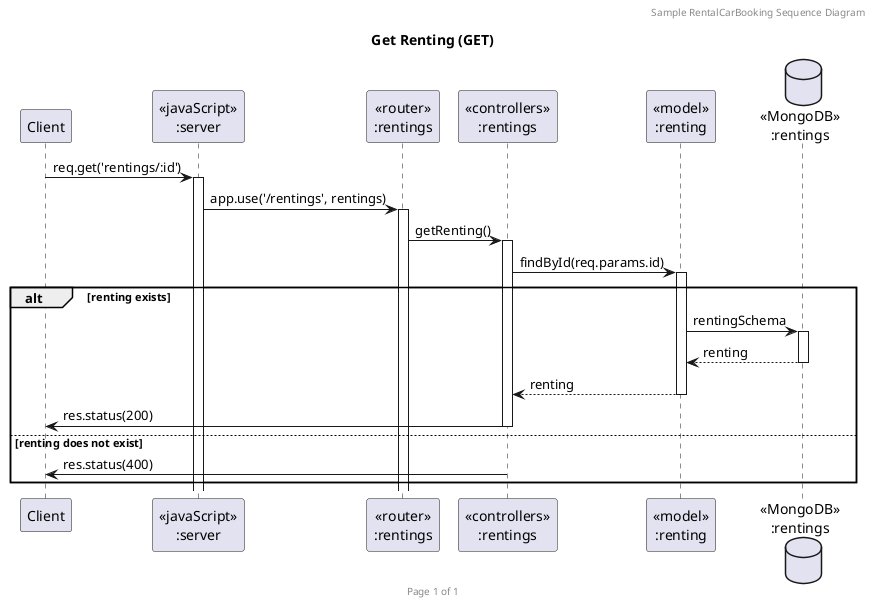 @startuml Get Renting (GET)

header Sample RentalCarBooking Sequence Diagram
footer Page %page% of %lastpage%
title "Get Renting (GET)"

participant "Client" as client
participant "<<javaScript>>\n:server" as server
participant "<<router>>\n:rentings" as routerRenting
participant "<<controllers>>\n:rentings" as controllersRenting
participant "<<model>>\n:renting" as modelRenting
database "<<MongoDB>>\n:rentings" as rentingDatabase


client->server ++:req.get('rentings/:id')
server->routerRenting ++:app.use('/rentings', rentings)
routerRenting -> controllersRenting ++: getRenting()
controllersRenting->modelRenting ++: findById(req.params.id)

alt renting exists
  modelRenting ->rentingDatabase ++: rentingSchema
  rentingDatabase --> modelRenting --: renting
  controllersRenting <-- modelRenting --: renting
  controllersRenting->client --: res.status(200)
else renting does not exist
  controllersRenting->client --: res.status(400)
end

@enduml
